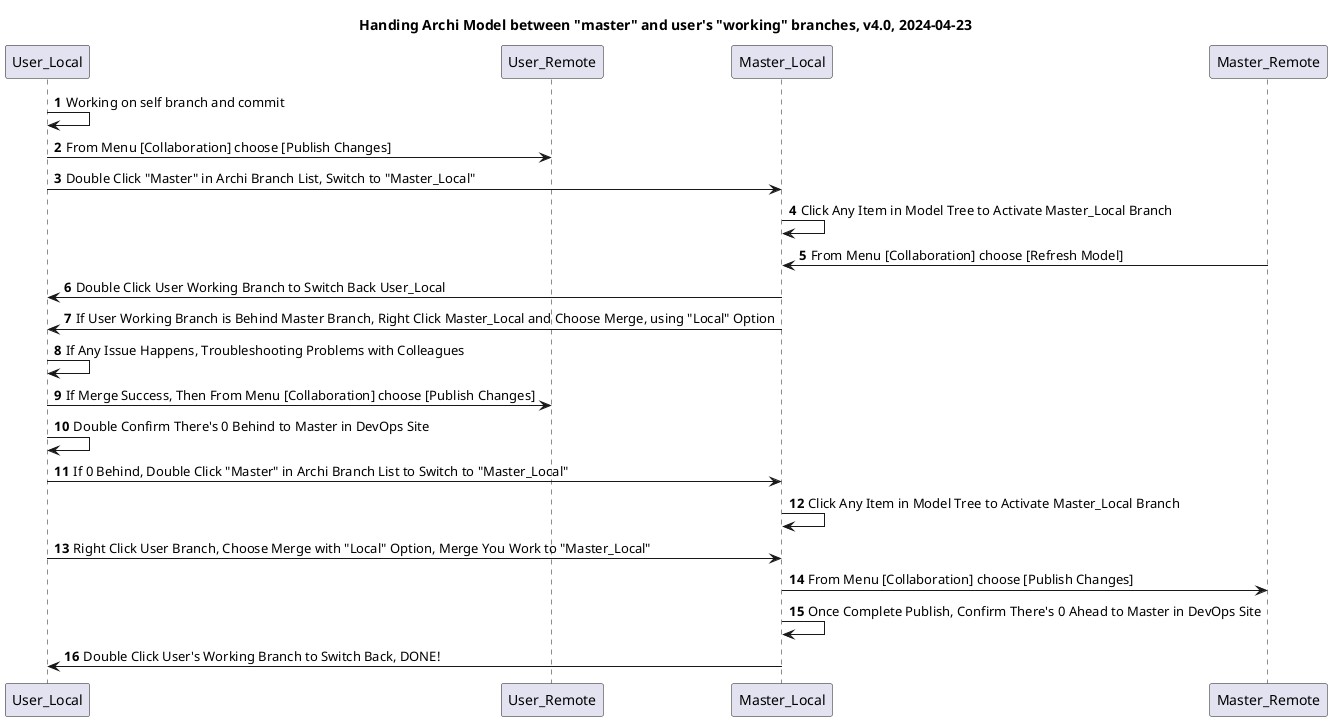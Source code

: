 @startuml
'https://plantuml.com/sequence-diagram

title Handing Archi Model between "master" and user's "working" branches, v4.0, 2024-04-23

autonumber

User_Local -> User_Local: Working on self branch and commit
User_Local -> User_Remote: From Menu [Collaboration] choose [Publish Changes]
User_Local -> Master_Local: Double Click "Master" in Archi Branch List, Switch to "Master_Local"
Master_Local -> Master_Local: Click Any Item in Model Tree to Activate Master_Local Branch
Master_Remote -> Master_Local: From Menu [Collaboration] choose [Refresh Model]
Master_Local -> User_Local: Double Click User Working Branch to Switch Back User_Local
Master_Local -> User_Local: If User Working Branch is Behind Master Branch, Right Click Master_Local and Choose Merge, using "Local" Option
User_Local -> User_Local: If Any Issue Happens, Troubleshooting Problems with Colleagues
User_Local -> User_Remote: If Merge Success, Then From Menu [Collaboration] choose [Publish Changes]
User_Local -> User_Local: Double Confirm There's 0 Behind to Master in DevOps Site
User_Local -> Master_Local: If 0 Behind, Double Click "Master" in Archi Branch List to Switch to "Master_Local"
Master_Local -> Master_Local: Click Any Item in Model Tree to Activate Master_Local Branch
User_Local -> Master_Local: Right Click User Branch, Choose Merge with "Local" Option, Merge You Work to "Master_Local"
Master_Local -> Master_Remote: From Menu [Collaboration] choose [Publish Changes]
Master_Local -> Master_Local: Once Complete Publish, Confirm There's 0 Ahead to Master in DevOps Site
Master_Local -> User_Local: Double Click User's Working Branch to Switch Back, DONE!

@enduml